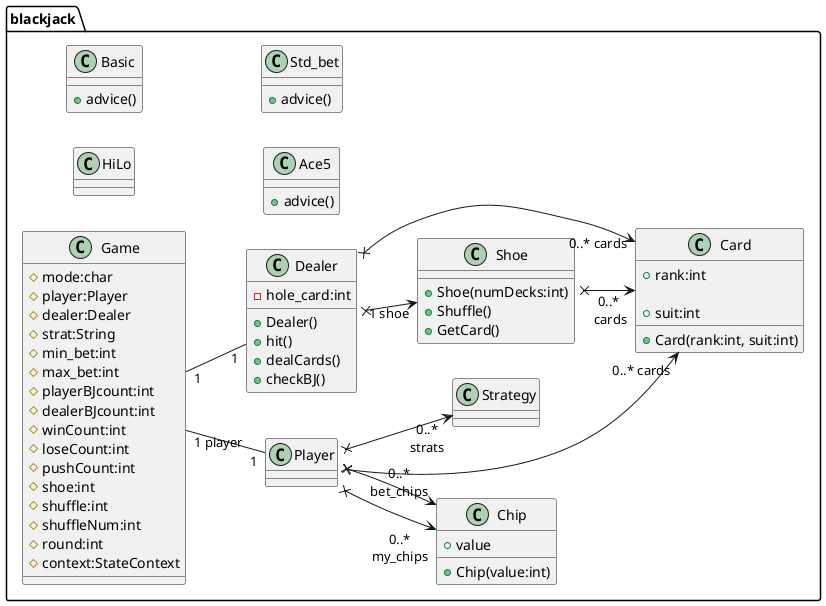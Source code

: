 @startuml

package "blackjack"
{
    class Game
    {
        #mode:char
        #player:Player
        #dealer:Dealer
        #strat:String
        #min_bet:int
        #max_bet:int
        #playerBJcount:int
        #dealerBJcount:int
        #winCount:int
        #loseCount:int
        #pushCount:int
        #shoe:int
        #shuffle:int
        #shuffleNum:int
        #round:int
        #context:StateContext

        '+Game(String[] args)
        '+startGame()
        '+changeState(State newState)
        '-initMode(String args[])
        '-initBet(String min, String max)
        '-initSim(String args[])
        '-errorChecking(String args[])
        '-initCounts(String args[])
        '-initNotDbug(String args[])
        '-initDbug(String args[])
    }

    class Player
    {
        'public Game game;
        'public LinkedList<Hand> hands;
        'public int hilo_count;
        'public int ace5_count;

        'protected HiLo hilo;
        'protected Basic basic;
        'protected Ace5 ace5;
        'protected StdBet stdbet;
        'protected String strat;

        'public float balance;
        'public String action;
        'public File cmdFile;
        'public float insuranceBet;
        'public float initBalance;

        'private Scanner s;
        'private InputStream input;
        'private String delim;
        'public int handNumber;
        'public boolean splitted;
        'public int handsLeft;
        'public int nHands;
        'public boolean allBlackjack;
        'public int lastBet; 
        'public int roundOutcome;

        'public Player(Game game, int balance, String string)
        'public void stats()
        'public String readPlay(int state)
        'public String simulation(String strat, int state)
        'public void hit(boolean print)
        'public void stand()
        'public boolean splitCheck()
        'public void split()
        'public boolean insuranceCheck()
        'public void insure()
        'public boolean insured()
        'public void surrender()
        'public boolean doubleCheck()
        'public void doubleDown()
        'public String showAllHands()
        'public boolean placeBet(int value)
    }

    class HiLo
    {
        'private int count;
	    'private char suggest;
'
        'public HiLo()
        'public void advice(Game game, boolean print)
        'public void Count(Card card)
        'public float getTrueCount(Shoe shoe)
        'public char bestAction (Hand playerHand, Card dealerCard, float trueCount) 
        'public void resetCount()
        'public int getRunningCount()
        'public String toString()
        'public String simAction(Player player, int state
    }
    
    class Basic
    {
        +advice()
    }
    
    class Ace5
    {
        +advice()
    }
    
    class Std_bet
    {
        +advice()
    }
    
    class Dealer
    {
        -hole_card:int
        
        +Dealer()
        +hit()
        +dealCards()
        +checkBJ()
    }
    
    class Shoe
    {        
        +Shoe(numDecks:int)
        +Shuffle()
        +GetCard()
    }
    
    class Chip
    {
        +value
        
        +Chip(value:int)
    }
    
    class Card
    {
        +rank:int
        'Ace - 0
        'One...Ten - 1...10
        'Jacks - 11
        'Queen - 12
        'King - 13
        
        +suit:int
        'Clubs - 0
        'Spades - 1
        'Diamonds - 2
        'Hearts - 3
        
        +Card(rank:int, suit:int)
    }
    
    left to right direction
    
    Player x--->  "0..* cards" Card
    
    Player x-->  "0..*\nstrats" Strategy
    
    Dealer x---> "0..* cards" Card
    
    Player x--> "0..*\nmy_chips" Chip
    
    Player x--> "0..*\nbet_chips" Chip
    
    Game "1 player" --"1" Player
    
    Game "1" -- "1" Dealer
    
    Dealer x--> "1 shoe" Shoe
    
    Shoe x--> "0..*\n cards" Card
    
}
@enduml